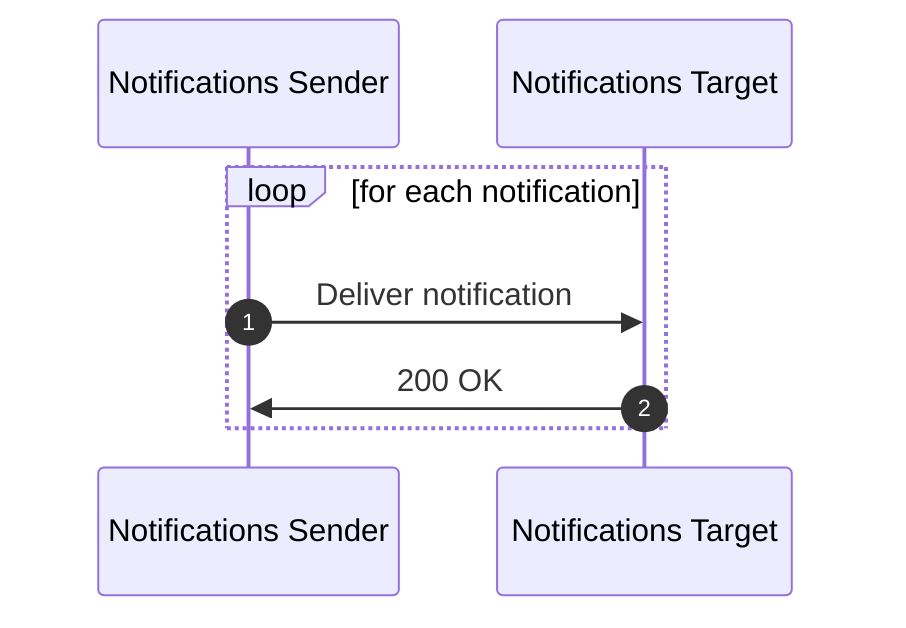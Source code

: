 sequenceDiagram
  autonumber
  participant Notifications Sender
  participant Notifications Target

  loop for each notification
    Notifications Sender ->> Notifications Target: Deliver notification
    Notifications Target ->> Notifications Sender: 200 OK
  end